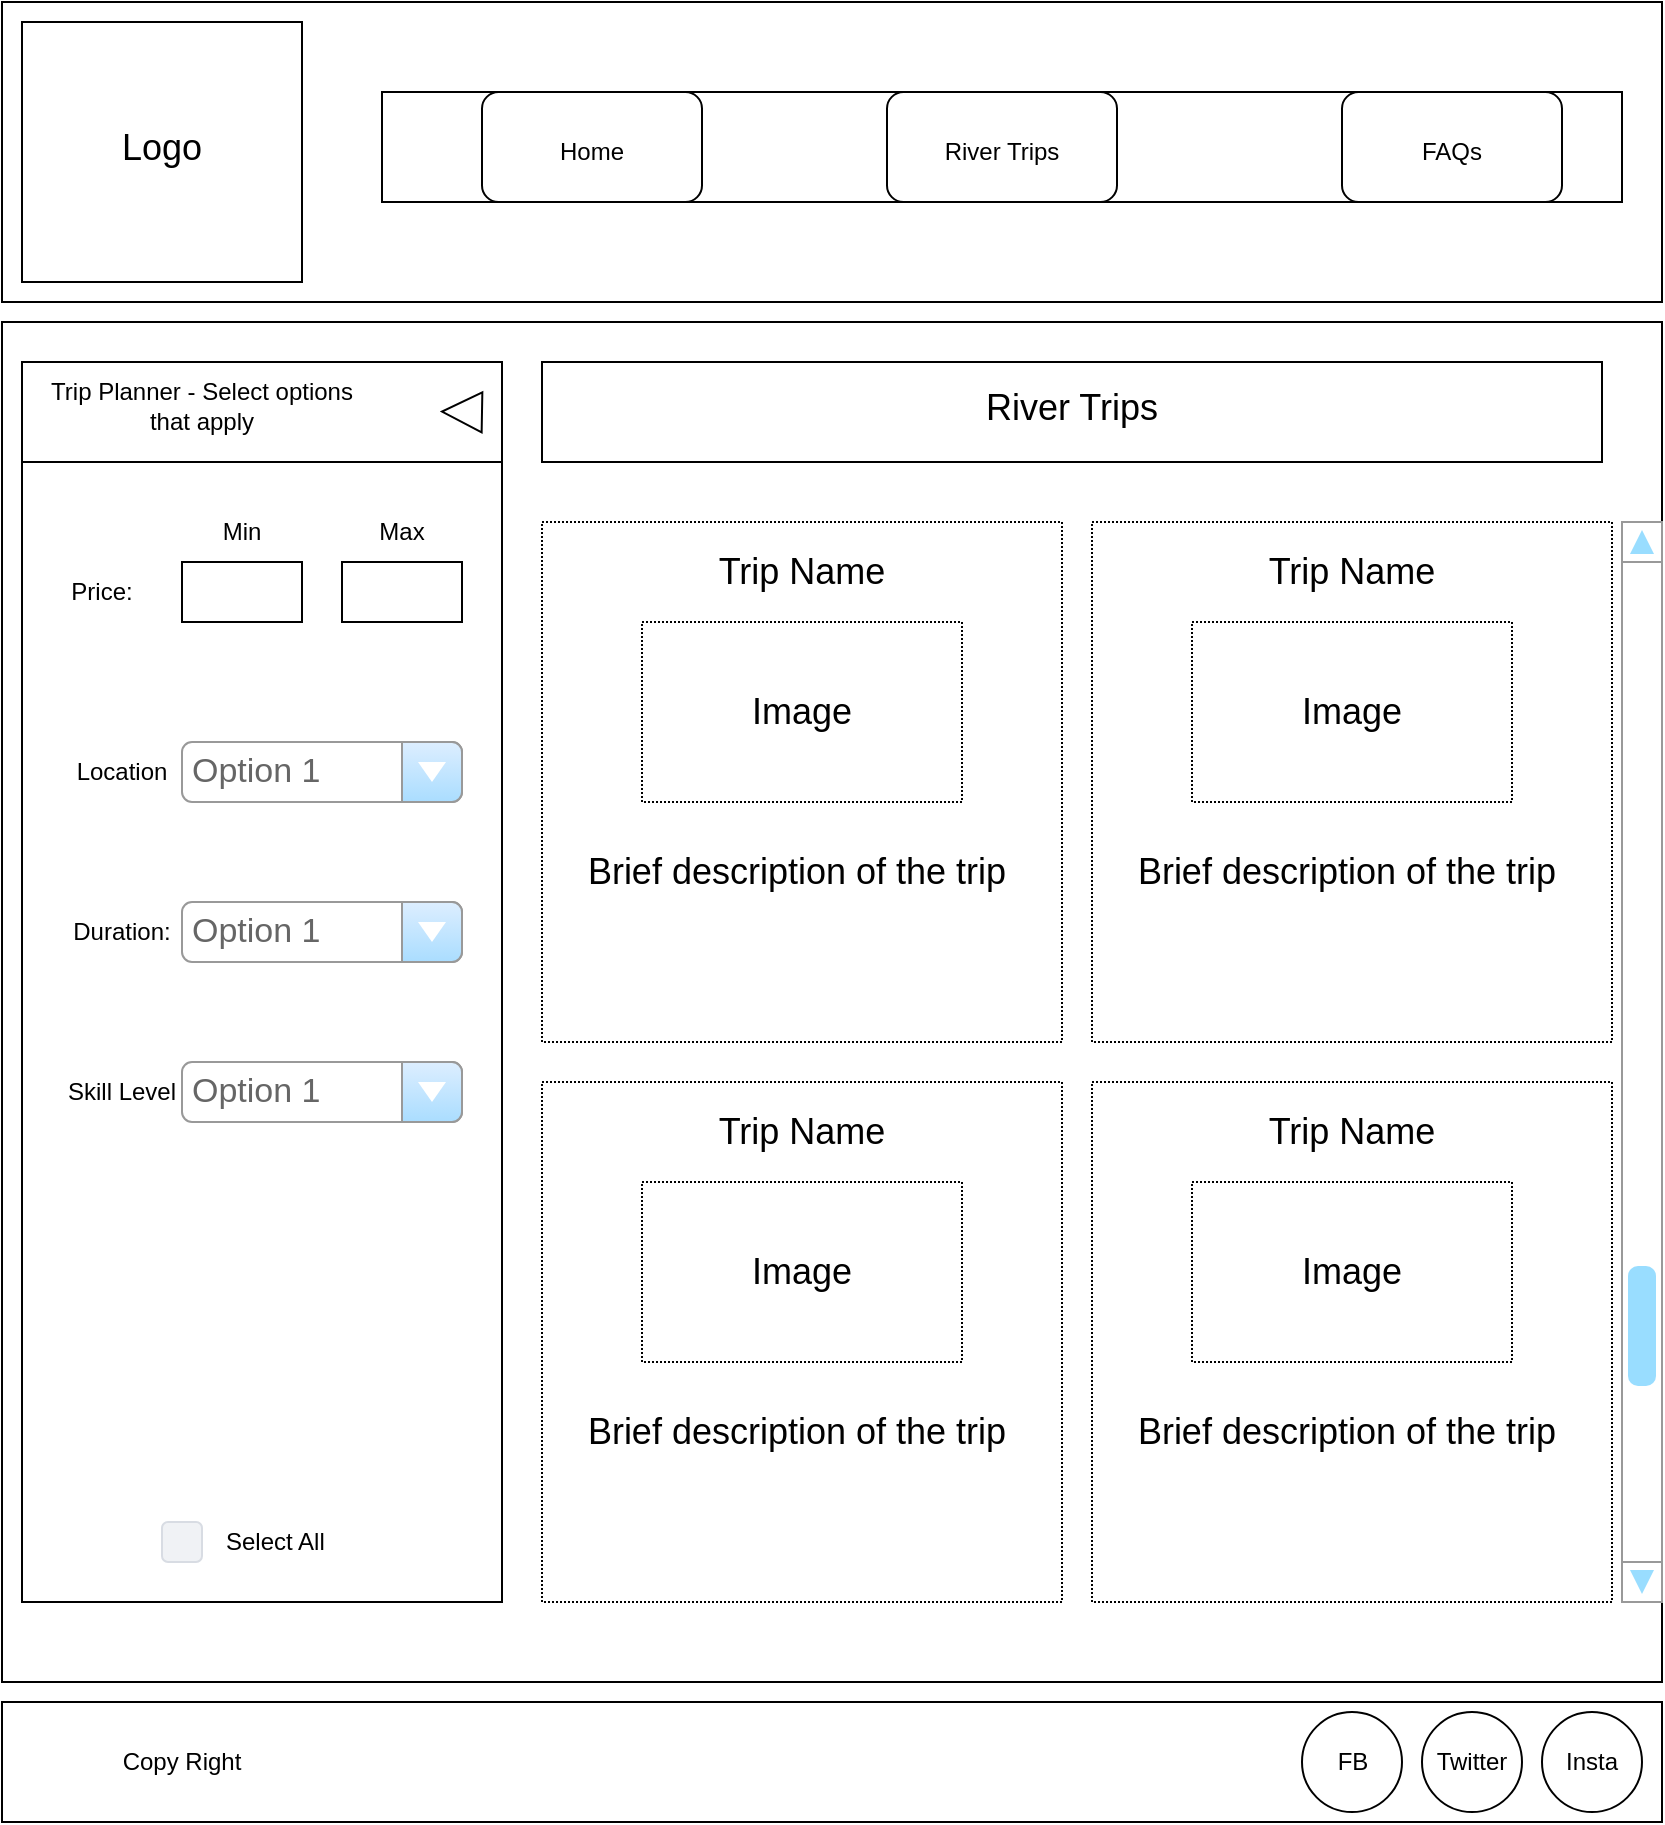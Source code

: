 <mxfile version="15.6.8" type="device"><diagram id="1S1Kwww78Nth9ecQy4XS" name="Page-1"><mxGraphModel dx="1038" dy="547" grid="1" gridSize="10" guides="1" tooltips="1" connect="1" arrows="1" fold="1" page="1" pageScale="1" pageWidth="850" pageHeight="1100" math="0" shadow="0"><root><mxCell id="0"/><mxCell id="1" parent="0"/><mxCell id="1qA8LOcfA5o2eFqhyZYi-1" value="" style="rounded=0;whiteSpace=wrap;html=1;" parent="1" vertex="1"><mxGeometry x="10" width="830" height="150" as="geometry"/></mxCell><mxCell id="1qA8LOcfA5o2eFqhyZYi-3" value="" style="rounded=0;whiteSpace=wrap;html=1;" parent="1" vertex="1"><mxGeometry x="20" y="10" width="140" height="130" as="geometry"/></mxCell><mxCell id="1qA8LOcfA5o2eFqhyZYi-7" value="" style="rounded=0;whiteSpace=wrap;html=1;" parent="1" vertex="1"><mxGeometry x="200" y="45" width="620" height="55" as="geometry"/></mxCell><mxCell id="1qA8LOcfA5o2eFqhyZYi-8" value="" style="rounded=1;whiteSpace=wrap;html=1;" parent="1" vertex="1"><mxGeometry x="250" y="45" width="110" height="55" as="geometry"/></mxCell><mxCell id="1qA8LOcfA5o2eFqhyZYi-9" value="" style="rounded=1;whiteSpace=wrap;html=1;" parent="1" vertex="1"><mxGeometry x="452.5" y="45" width="115" height="55" as="geometry"/></mxCell><mxCell id="1qA8LOcfA5o2eFqhyZYi-10" value="" style="rounded=1;whiteSpace=wrap;html=1;" parent="1" vertex="1"><mxGeometry x="680" y="45" width="110" height="55" as="geometry"/></mxCell><mxCell id="1qA8LOcfA5o2eFqhyZYi-11" value="Home" style="text;html=1;strokeColor=none;fillColor=none;align=center;verticalAlign=middle;whiteSpace=wrap;rounded=0;" parent="1" vertex="1"><mxGeometry x="270" y="60" width="70" height="30" as="geometry"/></mxCell><mxCell id="1qA8LOcfA5o2eFqhyZYi-12" value="River Trips" style="text;html=1;strokeColor=none;fillColor=none;align=center;verticalAlign=middle;whiteSpace=wrap;rounded=0;" parent="1" vertex="1"><mxGeometry x="470" y="60" width="80" height="30" as="geometry"/></mxCell><mxCell id="1qA8LOcfA5o2eFqhyZYi-13" value="FAQs" style="text;html=1;strokeColor=none;fillColor=none;align=center;verticalAlign=middle;whiteSpace=wrap;rounded=0;" parent="1" vertex="1"><mxGeometry x="700" y="60" width="70" height="30" as="geometry"/></mxCell><mxCell id="1qA8LOcfA5o2eFqhyZYi-14" value="" style="rounded=0;whiteSpace=wrap;html=1;" parent="1" vertex="1"><mxGeometry x="10" y="850" width="830" height="60" as="geometry"/></mxCell><mxCell id="1qA8LOcfA5o2eFqhyZYi-15" value="" style="ellipse;whiteSpace=wrap;html=1;aspect=fixed;" parent="1" vertex="1"><mxGeometry x="720" y="855" width="50" height="50" as="geometry"/></mxCell><mxCell id="1qA8LOcfA5o2eFqhyZYi-16" value="" style="ellipse;whiteSpace=wrap;html=1;aspect=fixed;" parent="1" vertex="1"><mxGeometry x="660" y="855" width="50" height="50" as="geometry"/></mxCell><mxCell id="1qA8LOcfA5o2eFqhyZYi-17" value="" style="ellipse;whiteSpace=wrap;html=1;aspect=fixed;" parent="1" vertex="1"><mxGeometry x="780" y="855" width="50" height="50" as="geometry"/></mxCell><mxCell id="1qA8LOcfA5o2eFqhyZYi-18" value="FB" style="text;html=1;strokeColor=none;fillColor=none;align=center;verticalAlign=middle;whiteSpace=wrap;rounded=0;" parent="1" vertex="1"><mxGeometry x="662.5" y="865" width="45" height="30" as="geometry"/></mxCell><mxCell id="1qA8LOcfA5o2eFqhyZYi-19" value="Insta" style="text;html=1;strokeColor=none;fillColor=none;align=center;verticalAlign=middle;whiteSpace=wrap;rounded=0;" parent="1" vertex="1"><mxGeometry x="775" y="865" width="60" height="30" as="geometry"/></mxCell><mxCell id="1qA8LOcfA5o2eFqhyZYi-20" value="Twitter" style="text;html=1;strokeColor=none;fillColor=none;align=center;verticalAlign=middle;whiteSpace=wrap;rounded=0;" parent="1" vertex="1"><mxGeometry x="715" y="865" width="60" height="30" as="geometry"/></mxCell><mxCell id="1qA8LOcfA5o2eFqhyZYi-21" value="Copy Right" style="text;html=1;strokeColor=none;fillColor=none;align=center;verticalAlign=middle;whiteSpace=wrap;rounded=0;" parent="1" vertex="1"><mxGeometry x="30" y="865" width="140" height="30" as="geometry"/></mxCell><mxCell id="BJAEKdhRj8OpX7WKO0eW-1" value="" style="rounded=0;whiteSpace=wrap;html=1;" parent="1" vertex="1"><mxGeometry x="10" y="160" width="830" height="680" as="geometry"/></mxCell><mxCell id="BJAEKdhRj8OpX7WKO0eW-11" value="" style="rounded=0;whiteSpace=wrap;html=1;" parent="1" vertex="1"><mxGeometry x="20" y="180" width="240" height="50" as="geometry"/></mxCell><mxCell id="BJAEKdhRj8OpX7WKO0eW-12" value="" style="rounded=0;whiteSpace=wrap;html=1;" parent="1" vertex="1"><mxGeometry x="20" y="230" width="240" height="570" as="geometry"/></mxCell><mxCell id="BJAEKdhRj8OpX7WKO0eW-13" value="Trip Planner - Select options that apply" style="text;html=1;strokeColor=none;fillColor=none;align=center;verticalAlign=middle;whiteSpace=wrap;rounded=0;" parent="1" vertex="1"><mxGeometry x="30" y="186" width="160" height="32" as="geometry"/></mxCell><mxCell id="BJAEKdhRj8OpX7WKO0eW-14" value="" style="rounded=0;whiteSpace=wrap;html=1;" parent="1" vertex="1"><mxGeometry x="100" y="280" width="60" height="30" as="geometry"/></mxCell><mxCell id="BJAEKdhRj8OpX7WKO0eW-15" value="" style="rounded=0;whiteSpace=wrap;html=1;" parent="1" vertex="1"><mxGeometry x="180" y="280" width="60" height="30" as="geometry"/></mxCell><mxCell id="BJAEKdhRj8OpX7WKO0eW-16" value="Price:" style="text;html=1;strokeColor=none;fillColor=none;align=center;verticalAlign=middle;whiteSpace=wrap;rounded=0;" parent="1" vertex="1"><mxGeometry x="30" y="280" width="60" height="30" as="geometry"/></mxCell><mxCell id="BJAEKdhRj8OpX7WKO0eW-17" value="Min" style="text;html=1;strokeColor=none;fillColor=none;align=center;verticalAlign=middle;whiteSpace=wrap;rounded=0;" parent="1" vertex="1"><mxGeometry x="100" y="250" width="60" height="30" as="geometry"/></mxCell><mxCell id="BJAEKdhRj8OpX7WKO0eW-18" value="Max" style="text;html=1;strokeColor=none;fillColor=none;align=center;verticalAlign=middle;whiteSpace=wrap;rounded=0;" parent="1" vertex="1"><mxGeometry x="180" y="250" width="60" height="30" as="geometry"/></mxCell><mxCell id="BJAEKdhRj8OpX7WKO0eW-19" value="Duration:" style="text;html=1;strokeColor=none;fillColor=none;align=center;verticalAlign=middle;whiteSpace=wrap;rounded=0;" parent="1" vertex="1"><mxGeometry x="40" y="450" width="60" height="30" as="geometry"/></mxCell><mxCell id="BJAEKdhRj8OpX7WKO0eW-22" value="Option 1" style="strokeWidth=1;shadow=0;dashed=0;align=center;html=1;shape=mxgraph.mockup.forms.comboBox;strokeColor=#999999;fillColor=#ddeeff;align=left;fillColor2=#aaddff;mainText=;fontColor=#666666;fontSize=17;spacingLeft=3;" parent="1" vertex="1"><mxGeometry x="100" y="450" width="140" height="30" as="geometry"/></mxCell><mxCell id="BJAEKdhRj8OpX7WKO0eW-23" value="Location" style="text;html=1;strokeColor=none;fillColor=none;align=center;verticalAlign=middle;whiteSpace=wrap;rounded=0;" parent="1" vertex="1"><mxGeometry x="40" y="370" width="60" height="30" as="geometry"/></mxCell><mxCell id="BJAEKdhRj8OpX7WKO0eW-24" value="Option 1" style="strokeWidth=1;shadow=0;dashed=0;align=center;html=1;shape=mxgraph.mockup.forms.comboBox;strokeColor=#999999;fillColor=#ddeeff;align=left;fillColor2=#aaddff;mainText=;fontColor=#666666;fontSize=17;spacingLeft=3;" parent="1" vertex="1"><mxGeometry x="100" y="370" width="140" height="30" as="geometry"/></mxCell><mxCell id="BJAEKdhRj8OpX7WKO0eW-26" value="Select All" style="rounded=1;fillColor=#F0F2F5;strokeColor=#D8DCE3;align=left;verticalAlign=middle;fontStyle=0;fontSize=12;labelPosition=right;verticalLabelPosition=middle;spacingLeft=10;html=1;shadow=0;dashed=0" parent="1" vertex="1"><mxGeometry x="90" y="760" width="20" height="20" as="geometry"/></mxCell><mxCell id="BJAEKdhRj8OpX7WKO0eW-29" value="" style="whiteSpace=wrap;html=1;aspect=fixed;fontSize=18;fillColor=#FFFFFF;dashed=1;dashPattern=1 1;" parent="1" vertex="1"><mxGeometry x="280" y="260" width="260" height="260" as="geometry"/></mxCell><mxCell id="BJAEKdhRj8OpX7WKO0eW-31" value="" style="whiteSpace=wrap;html=1;aspect=fixed;fontSize=18;fillColor=#FFFFFF;dashed=1;dashPattern=1 1;" parent="1" vertex="1"><mxGeometry x="555" y="540" width="260" height="260" as="geometry"/></mxCell><mxCell id="BJAEKdhRj8OpX7WKO0eW-32" value="" style="whiteSpace=wrap;html=1;aspect=fixed;fontSize=18;fillColor=#FFFFFF;dashed=1;dashPattern=1 1;" parent="1" vertex="1"><mxGeometry x="280" y="540" width="260" height="260" as="geometry"/></mxCell><mxCell id="BJAEKdhRj8OpX7WKO0eW-33" value="" style="whiteSpace=wrap;html=1;aspect=fixed;fontSize=18;fillColor=#FFFFFF;dashed=1;dashPattern=1 1;" parent="1" vertex="1"><mxGeometry x="555" y="260" width="260" height="260" as="geometry"/></mxCell><mxCell id="BJAEKdhRj8OpX7WKO0eW-34" value="" style="rounded=0;whiteSpace=wrap;html=1;fontSize=18;fillColor=#FFFFFF;" parent="1" vertex="1"><mxGeometry x="280" y="180" width="530" height="50" as="geometry"/></mxCell><mxCell id="BJAEKdhRj8OpX7WKO0eW-35" value="River Trips" style="text;html=1;strokeColor=none;fillColor=none;align=center;verticalAlign=middle;whiteSpace=wrap;rounded=0;fontSize=18;" parent="1" vertex="1"><mxGeometry x="290" y="188" width="510" height="30" as="geometry"/></mxCell><mxCell id="BJAEKdhRj8OpX7WKO0eW-36" value="" style="triangle;whiteSpace=wrap;html=1;fontSize=18;fillColor=#FFFFFF;rotation=-179;" parent="1" vertex="1"><mxGeometry x="230" y="195" width="20" height="20" as="geometry"/></mxCell><mxCell id="BJAEKdhRj8OpX7WKO0eW-39" value="Logo" style="text;html=1;strokeColor=none;fillColor=none;align=center;verticalAlign=middle;whiteSpace=wrap;rounded=0;fontSize=18;" parent="1" vertex="1"><mxGeometry x="30" y="58" width="120" height="30" as="geometry"/></mxCell><mxCell id="Jb2WxZTh-0jU6_wp-4eY-1" value="Option 1" style="strokeWidth=1;shadow=0;dashed=0;align=center;html=1;shape=mxgraph.mockup.forms.comboBox;strokeColor=#999999;fillColor=#ddeeff;align=left;fillColor2=#aaddff;mainText=;fontColor=#666666;fontSize=17;spacingLeft=3;" vertex="1" parent="1"><mxGeometry x="100" y="530" width="140" height="30" as="geometry"/></mxCell><mxCell id="Jb2WxZTh-0jU6_wp-4eY-3" value="Skill Level" style="text;html=1;strokeColor=none;fillColor=none;align=center;verticalAlign=middle;whiteSpace=wrap;rounded=0;" vertex="1" parent="1"><mxGeometry x="40" y="530" width="60" height="30" as="geometry"/></mxCell><mxCell id="Jb2WxZTh-0jU6_wp-4eY-4" value="" style="verticalLabelPosition=bottom;shadow=0;dashed=0;align=center;html=1;verticalAlign=top;strokeWidth=1;shape=mxgraph.mockup.navigation.scrollBar;strokeColor=#999999;barPos=20;fillColor2=#99ddff;strokeColor2=none;direction=north;fontSize=18;fillColor=#FFFFFF;" vertex="1" parent="1"><mxGeometry x="820" y="260" width="20" height="540" as="geometry"/></mxCell><mxCell id="Jb2WxZTh-0jU6_wp-4eY-5" value="Trip Name" style="text;html=1;strokeColor=none;fillColor=none;align=center;verticalAlign=middle;whiteSpace=wrap;rounded=0;fontSize=18;" vertex="1" parent="1"><mxGeometry x="290" y="270" width="240" height="30" as="geometry"/></mxCell><mxCell id="Jb2WxZTh-0jU6_wp-4eY-7" value="" style="rounded=0;whiteSpace=wrap;html=1;fontSize=18;fillColor=#FFFFFF;align=left;dashed=1;dashPattern=1 1;" vertex="1" parent="1"><mxGeometry x="330" y="310" width="160" height="90" as="geometry"/></mxCell><mxCell id="Jb2WxZTh-0jU6_wp-4eY-8" value="Image" style="text;html=1;strokeColor=none;fillColor=none;align=center;verticalAlign=middle;whiteSpace=wrap;rounded=0;fontSize=18;" vertex="1" parent="1"><mxGeometry x="380" y="340" width="60" height="30" as="geometry"/></mxCell><mxCell id="Jb2WxZTh-0jU6_wp-4eY-9" value="Brief description of the trip&amp;nbsp;&lt;br&gt;" style="text;html=1;strokeColor=none;fillColor=none;align=center;verticalAlign=middle;whiteSpace=wrap;rounded=0;fontSize=18;" vertex="1" parent="1"><mxGeometry x="300" y="420" width="220" height="30" as="geometry"/></mxCell><mxCell id="Jb2WxZTh-0jU6_wp-4eY-10" value="Trip Name" style="text;html=1;strokeColor=none;fillColor=none;align=center;verticalAlign=middle;whiteSpace=wrap;rounded=0;fontSize=18;" vertex="1" parent="1"><mxGeometry x="290" y="550" width="240" height="30" as="geometry"/></mxCell><mxCell id="Jb2WxZTh-0jU6_wp-4eY-11" value="" style="rounded=0;whiteSpace=wrap;html=1;fontSize=18;fillColor=#FFFFFF;align=left;dashed=1;dashPattern=1 1;" vertex="1" parent="1"><mxGeometry x="330" y="590" width="160" height="90" as="geometry"/></mxCell><mxCell id="Jb2WxZTh-0jU6_wp-4eY-12" value="Image" style="text;html=1;strokeColor=none;fillColor=none;align=center;verticalAlign=middle;whiteSpace=wrap;rounded=0;fontSize=18;" vertex="1" parent="1"><mxGeometry x="380" y="620" width="60" height="30" as="geometry"/></mxCell><mxCell id="Jb2WxZTh-0jU6_wp-4eY-13" value="Brief description of the trip&amp;nbsp;&lt;br&gt;" style="text;html=1;strokeColor=none;fillColor=none;align=center;verticalAlign=middle;whiteSpace=wrap;rounded=0;fontSize=18;" vertex="1" parent="1"><mxGeometry x="300" y="700" width="220" height="30" as="geometry"/></mxCell><mxCell id="Jb2WxZTh-0jU6_wp-4eY-14" value="Trip Name" style="text;html=1;strokeColor=none;fillColor=none;align=center;verticalAlign=middle;whiteSpace=wrap;rounded=0;fontSize=18;" vertex="1" parent="1"><mxGeometry x="565" y="550" width="240" height="30" as="geometry"/></mxCell><mxCell id="Jb2WxZTh-0jU6_wp-4eY-15" value="" style="rounded=0;whiteSpace=wrap;html=1;fontSize=18;fillColor=#FFFFFF;align=left;dashed=1;dashPattern=1 1;" vertex="1" parent="1"><mxGeometry x="605" y="590" width="160" height="90" as="geometry"/></mxCell><mxCell id="Jb2WxZTh-0jU6_wp-4eY-16" value="Image" style="text;html=1;strokeColor=none;fillColor=none;align=center;verticalAlign=middle;whiteSpace=wrap;rounded=0;fontSize=18;" vertex="1" parent="1"><mxGeometry x="655" y="620" width="60" height="30" as="geometry"/></mxCell><mxCell id="Jb2WxZTh-0jU6_wp-4eY-17" value="Brief description of the trip&amp;nbsp;&lt;br&gt;" style="text;html=1;strokeColor=none;fillColor=none;align=center;verticalAlign=middle;whiteSpace=wrap;rounded=0;fontSize=18;" vertex="1" parent="1"><mxGeometry x="575" y="700" width="220" height="30" as="geometry"/></mxCell><mxCell id="Jb2WxZTh-0jU6_wp-4eY-18" value="Trip Name" style="text;html=1;strokeColor=none;fillColor=none;align=center;verticalAlign=middle;whiteSpace=wrap;rounded=0;fontSize=18;" vertex="1" parent="1"><mxGeometry x="565" y="270" width="240" height="30" as="geometry"/></mxCell><mxCell id="Jb2WxZTh-0jU6_wp-4eY-19" value="" style="rounded=0;whiteSpace=wrap;html=1;fontSize=18;fillColor=#FFFFFF;align=left;dashed=1;dashPattern=1 1;" vertex="1" parent="1"><mxGeometry x="605" y="310" width="160" height="90" as="geometry"/></mxCell><mxCell id="Jb2WxZTh-0jU6_wp-4eY-20" value="Image" style="text;html=1;strokeColor=none;fillColor=none;align=center;verticalAlign=middle;whiteSpace=wrap;rounded=0;fontSize=18;" vertex="1" parent="1"><mxGeometry x="655" y="340" width="60" height="30" as="geometry"/></mxCell><mxCell id="Jb2WxZTh-0jU6_wp-4eY-21" value="Brief description of the trip&amp;nbsp;&lt;br&gt;" style="text;html=1;strokeColor=none;fillColor=none;align=center;verticalAlign=middle;whiteSpace=wrap;rounded=0;fontSize=18;" vertex="1" parent="1"><mxGeometry x="575" y="420" width="220" height="30" as="geometry"/></mxCell></root></mxGraphModel></diagram></mxfile>